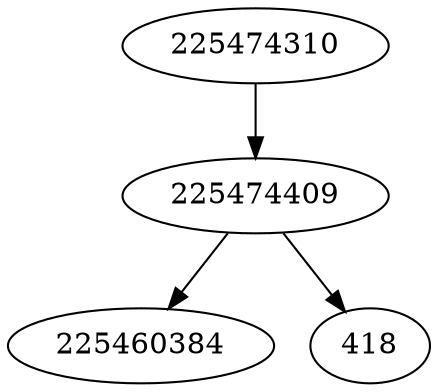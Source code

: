 strict digraph  {
225460384;
225474409;
418;
225474310;
225474409 -> 418;
225474409 -> 225460384;
225474310 -> 225474409;
}
